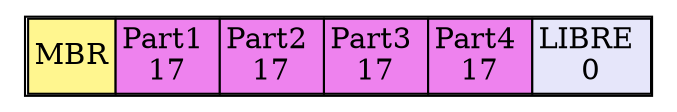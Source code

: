 digraph G {
node[shape=none]
start[label=<<table CELLSPACING="0"><tr><td bgcolor="khaki1" rowspan="2">MBR</td><td bgcolor="violet" rowspan="2">Part1 <br/>17</td><td bgcolor="violet" rowspan="2">Part2 <br/>17</td><td bgcolor="violet" rowspan="2">Part3 <br/>17</td><td bgcolor="violet" rowspan="2">Part4 <br/>17</td><td bgcolor="lavender" rowspan="2">LIBRE <br/>0</td></tr>
</table>>];
}